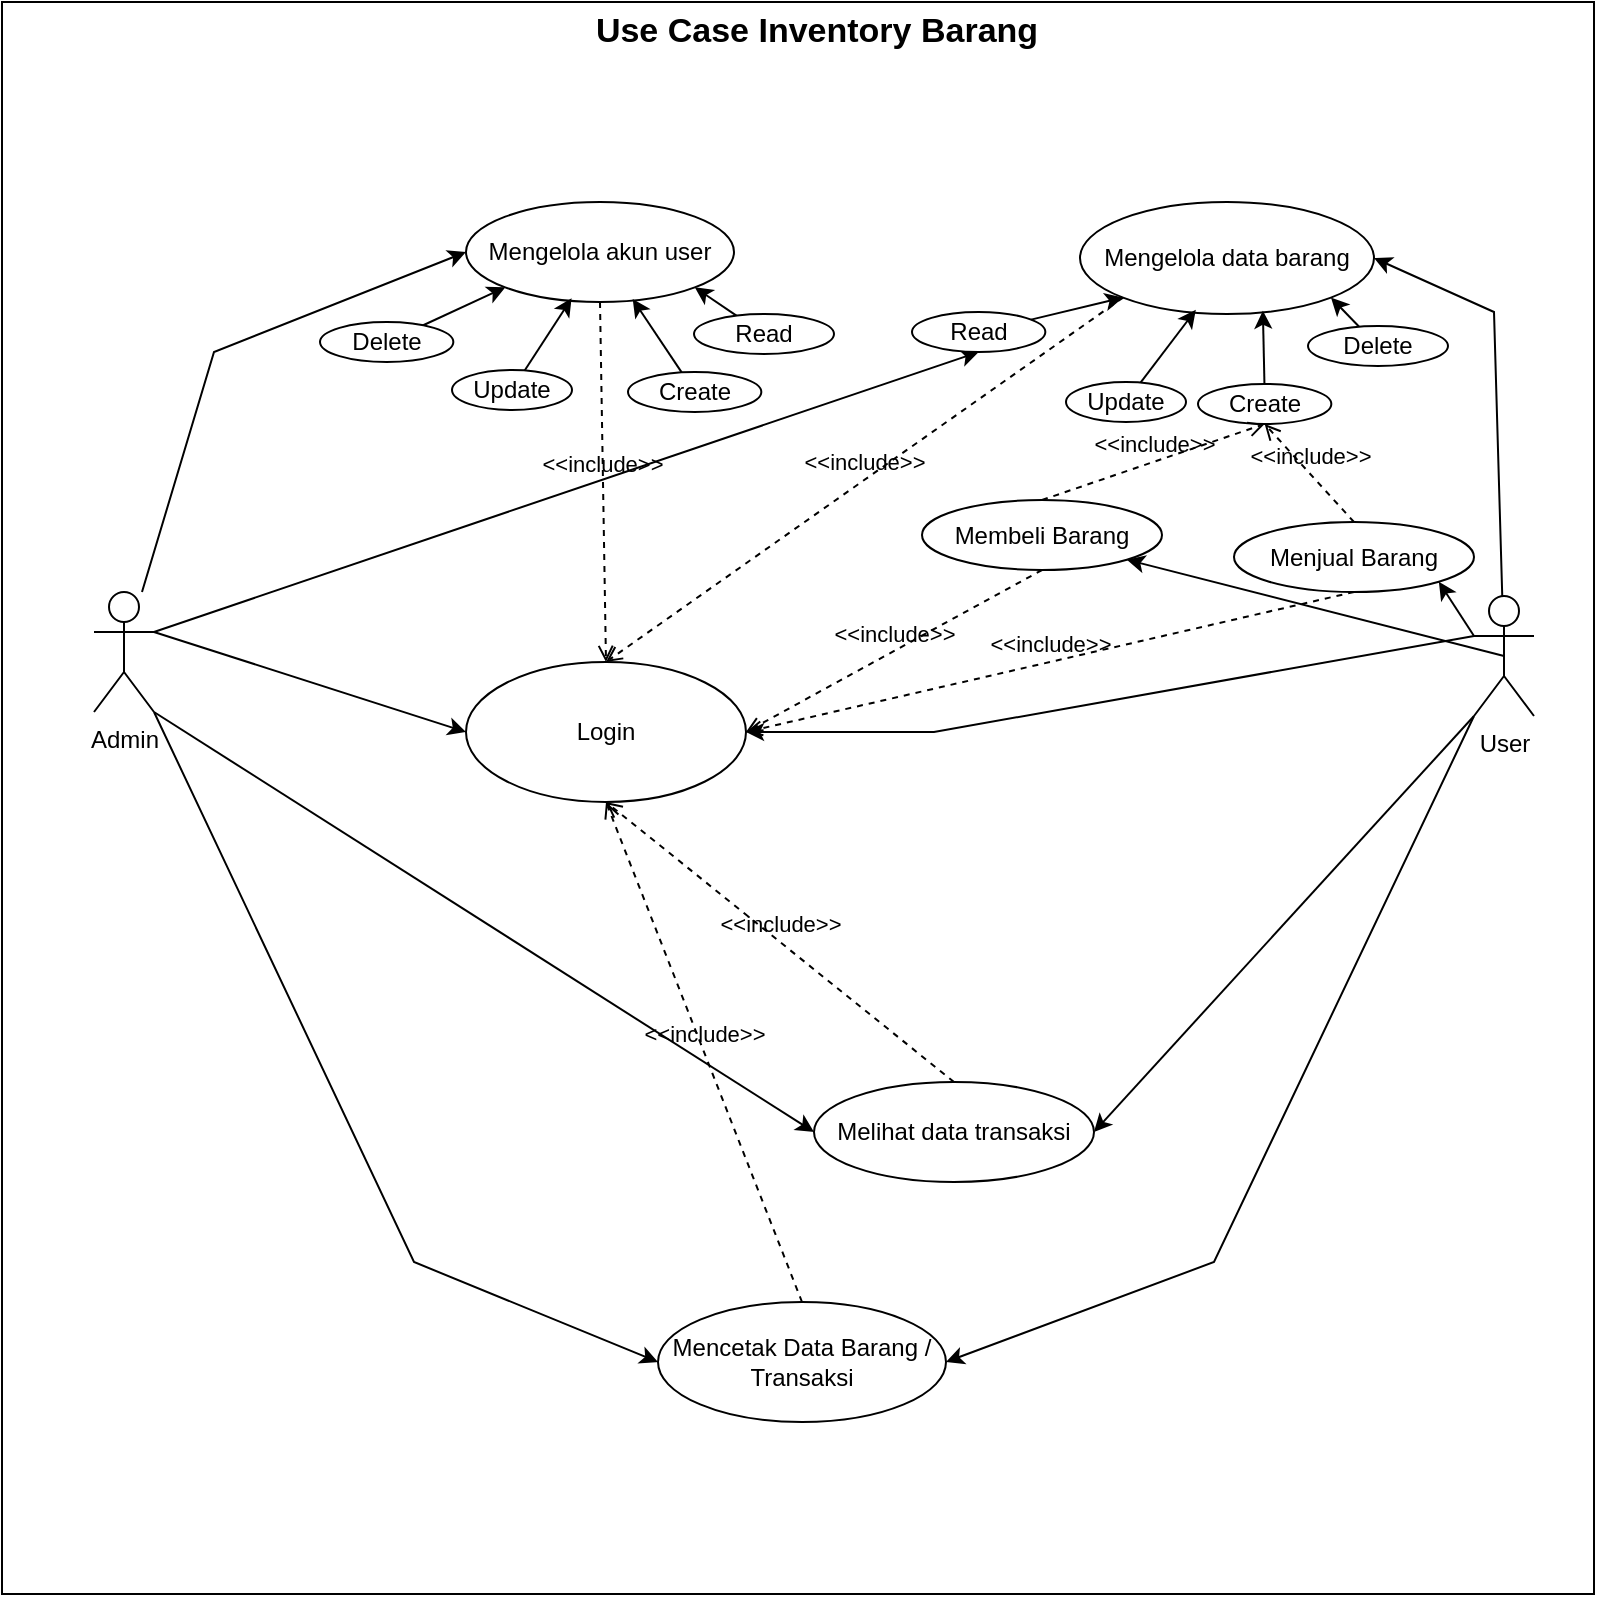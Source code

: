 <mxfile version="26.0.2">
  <diagram name="Page-0" id="Page-0">
    <mxGraphModel dx="1354" dy="668" grid="1" gridSize="10" guides="1" tooltips="1" connect="1" arrows="1" fold="1" page="1" pageScale="1" pageWidth="947.21" pageHeight="664.63" math="0" shadow="0">
      <root>
        <mxCell id="0" />
        <mxCell id="1" parent="0" />
        <mxCell id="GXTbiDGdWHNC-CewPIee-62" value="" style="whiteSpace=wrap;html=1;aspect=fixed;" parent="1" vertex="1">
          <mxGeometry x="74" y="10" width="796" height="796" as="geometry" />
        </mxCell>
        <mxCell id="GXTbiDGdWHNC-CewPIee-15" style="rounded=0;orthogonalLoop=1;jettySize=auto;html=1;entryX=0;entryY=0.5;entryDx=0;entryDy=0;" parent="1" source="GXTbiDGdWHNC-CewPIee-2" target="GXTbiDGdWHNC-CewPIee-4" edge="1">
          <mxGeometry relative="1" as="geometry">
            <Array as="points">
              <mxPoint x="180" y="185" />
            </Array>
          </mxGeometry>
        </mxCell>
        <mxCell id="GXTbiDGdWHNC-CewPIee-26" style="rounded=0;orthogonalLoop=1;jettySize=auto;html=1;entryX=0.5;entryY=1;entryDx=0;entryDy=0;exitX=1;exitY=0.333;exitDx=0;exitDy=0;exitPerimeter=0;" parent="1" source="GXTbiDGdWHNC-CewPIee-2" target="GXTbiDGdWHNC-CewPIee-18" edge="1">
          <mxGeometry relative="1" as="geometry" />
        </mxCell>
        <mxCell id="GXTbiDGdWHNC-CewPIee-49" style="rounded=0;orthogonalLoop=1;jettySize=auto;html=1;exitX=1;exitY=1;exitDx=0;exitDy=0;exitPerimeter=0;entryX=0;entryY=0.5;entryDx=0;entryDy=0;" parent="1" source="GXTbiDGdWHNC-CewPIee-2" target="GXTbiDGdWHNC-CewPIee-44" edge="1">
          <mxGeometry relative="1" as="geometry" />
        </mxCell>
        <mxCell id="GXTbiDGdWHNC-CewPIee-60" style="rounded=0;orthogonalLoop=1;jettySize=auto;html=1;exitX=1;exitY=1;exitDx=0;exitDy=0;exitPerimeter=0;entryX=0;entryY=0.5;entryDx=0;entryDy=0;" parent="1" source="GXTbiDGdWHNC-CewPIee-2" target="GXTbiDGdWHNC-CewPIee-58" edge="1">
          <mxGeometry relative="1" as="geometry">
            <Array as="points">
              <mxPoint x="280" y="640" />
            </Array>
          </mxGeometry>
        </mxCell>
        <mxCell id="GXTbiDGdWHNC-CewPIee-64" style="rounded=0;orthogonalLoop=1;jettySize=auto;html=1;exitX=1;exitY=0.333;exitDx=0;exitDy=0;exitPerimeter=0;entryX=0;entryY=0.5;entryDx=0;entryDy=0;" parent="1" source="GXTbiDGdWHNC-CewPIee-2" target="GXTbiDGdWHNC-CewPIee-51" edge="1">
          <mxGeometry relative="1" as="geometry" />
        </mxCell>
        <mxCell id="GXTbiDGdWHNC-CewPIee-2" value="Admin" style="shape=umlActor;verticalLabelPosition=bottom;verticalAlign=top;html=1;" parent="1" vertex="1">
          <mxGeometry x="120" y="305" width="30" height="60" as="geometry" />
        </mxCell>
        <mxCell id="GXTbiDGdWHNC-CewPIee-25" style="rounded=0;orthogonalLoop=1;jettySize=auto;html=1;entryX=1;entryY=0.5;entryDx=0;entryDy=0;" parent="1" source="GXTbiDGdWHNC-CewPIee-3" target="GXTbiDGdWHNC-CewPIee-16" edge="1">
          <mxGeometry relative="1" as="geometry">
            <Array as="points">
              <mxPoint x="820" y="165" />
            </Array>
          </mxGeometry>
        </mxCell>
        <mxCell id="GXTbiDGdWHNC-CewPIee-42" style="rounded=0;orthogonalLoop=1;jettySize=auto;html=1;entryX=1;entryY=1;entryDx=0;entryDy=0;exitX=0;exitY=0.333;exitDx=0;exitDy=0;exitPerimeter=0;" parent="1" source="GXTbiDGdWHNC-CewPIee-3" target="GXTbiDGdWHNC-CewPIee-28" edge="1">
          <mxGeometry relative="1" as="geometry">
            <mxPoint x="810" y="319" as="sourcePoint" />
          </mxGeometry>
        </mxCell>
        <mxCell id="GXTbiDGdWHNC-CewPIee-43" style="rounded=0;orthogonalLoop=1;jettySize=auto;html=1;entryX=1;entryY=1;entryDx=0;entryDy=0;exitX=0.5;exitY=0.5;exitDx=0;exitDy=0;exitPerimeter=0;" parent="1" source="GXTbiDGdWHNC-CewPIee-3" target="GXTbiDGdWHNC-CewPIee-37" edge="1">
          <mxGeometry relative="1" as="geometry" />
        </mxCell>
        <mxCell id="GXTbiDGdWHNC-CewPIee-50" style="rounded=0;orthogonalLoop=1;jettySize=auto;html=1;exitX=0;exitY=1;exitDx=0;exitDy=0;exitPerimeter=0;entryX=1;entryY=0.5;entryDx=0;entryDy=0;" parent="1" source="GXTbiDGdWHNC-CewPIee-3" target="GXTbiDGdWHNC-CewPIee-44" edge="1">
          <mxGeometry relative="1" as="geometry" />
        </mxCell>
        <mxCell id="GXTbiDGdWHNC-CewPIee-59" style="rounded=0;orthogonalLoop=1;jettySize=auto;html=1;exitX=0;exitY=1;exitDx=0;exitDy=0;exitPerimeter=0;entryX=1;entryY=0.5;entryDx=0;entryDy=0;" parent="1" source="GXTbiDGdWHNC-CewPIee-3" target="GXTbiDGdWHNC-CewPIee-58" edge="1">
          <mxGeometry relative="1" as="geometry">
            <Array as="points">
              <mxPoint x="680" y="640" />
            </Array>
          </mxGeometry>
        </mxCell>
        <mxCell id="GXTbiDGdWHNC-CewPIee-65" style="rounded=0;orthogonalLoop=1;jettySize=auto;html=1;exitX=0;exitY=0.333;exitDx=0;exitDy=0;exitPerimeter=0;entryX=1;entryY=0.5;entryDx=0;entryDy=0;" parent="1" source="GXTbiDGdWHNC-CewPIee-3" target="GXTbiDGdWHNC-CewPIee-51" edge="1">
          <mxGeometry relative="1" as="geometry">
            <Array as="points">
              <mxPoint x="540" y="375" />
            </Array>
          </mxGeometry>
        </mxCell>
        <mxCell id="GXTbiDGdWHNC-CewPIee-3" value="User&lt;div&gt;&lt;br&gt;&lt;/div&gt;" style="shape=umlActor;verticalLabelPosition=bottom;verticalAlign=top;html=1;" parent="1" vertex="1">
          <mxGeometry x="810" y="307" width="30" height="60" as="geometry" />
        </mxCell>
        <mxCell id="GXTbiDGdWHNC-CewPIee-4" value="Mengelola akun user" style="ellipse;whiteSpace=wrap;html=1;" parent="1" vertex="1">
          <mxGeometry x="306" y="110" width="134" height="50" as="geometry" />
        </mxCell>
        <mxCell id="GXTbiDGdWHNC-CewPIee-11" style="rounded=0;orthogonalLoop=1;jettySize=auto;html=1;entryX=0;entryY=1;entryDx=0;entryDy=0;" parent="1" source="GXTbiDGdWHNC-CewPIee-5" target="GXTbiDGdWHNC-CewPIee-4" edge="1">
          <mxGeometry relative="1" as="geometry" />
        </mxCell>
        <mxCell id="GXTbiDGdWHNC-CewPIee-5" value="Delete" style="ellipse;whiteSpace=wrap;html=1;" parent="1" vertex="1">
          <mxGeometry x="233" y="170" width="66.67" height="20" as="geometry" />
        </mxCell>
        <mxCell id="GXTbiDGdWHNC-CewPIee-6" value="Update" style="ellipse;whiteSpace=wrap;html=1;" parent="1" vertex="1">
          <mxGeometry x="299" y="194" width="60" height="20" as="geometry" />
        </mxCell>
        <mxCell id="GXTbiDGdWHNC-CewPIee-7" value="Create" style="ellipse;whiteSpace=wrap;html=1;" parent="1" vertex="1">
          <mxGeometry x="387" y="195" width="66.67" height="20" as="geometry" />
        </mxCell>
        <mxCell id="GXTbiDGdWHNC-CewPIee-14" style="rounded=0;orthogonalLoop=1;jettySize=auto;html=1;entryX=1;entryY=1;entryDx=0;entryDy=0;" parent="1" source="GXTbiDGdWHNC-CewPIee-8" target="GXTbiDGdWHNC-CewPIee-4" edge="1">
          <mxGeometry relative="1" as="geometry" />
        </mxCell>
        <mxCell id="GXTbiDGdWHNC-CewPIee-8" value="Read" style="ellipse;whiteSpace=wrap;html=1;" parent="1" vertex="1">
          <mxGeometry x="420" y="166" width="70" height="20" as="geometry" />
        </mxCell>
        <mxCell id="GXTbiDGdWHNC-CewPIee-12" style="rounded=0;orthogonalLoop=1;jettySize=auto;html=1;entryX=0.394;entryY=0.963;entryDx=0;entryDy=0;entryPerimeter=0;" parent="1" source="GXTbiDGdWHNC-CewPIee-6" target="GXTbiDGdWHNC-CewPIee-4" edge="1">
          <mxGeometry relative="1" as="geometry" />
        </mxCell>
        <mxCell id="GXTbiDGdWHNC-CewPIee-13" style="rounded=0;orthogonalLoop=1;jettySize=auto;html=1;entryX=0.622;entryY=0.971;entryDx=0;entryDy=0;entryPerimeter=0;" parent="1" source="GXTbiDGdWHNC-CewPIee-7" target="GXTbiDGdWHNC-CewPIee-4" edge="1">
          <mxGeometry relative="1" as="geometry" />
        </mxCell>
        <mxCell id="GXTbiDGdWHNC-CewPIee-16" value="Mengelola data barang" style="ellipse;whiteSpace=wrap;html=1;" parent="1" vertex="1">
          <mxGeometry x="613" y="110" width="147" height="56" as="geometry" />
        </mxCell>
        <mxCell id="GXTbiDGdWHNC-CewPIee-17" style="rounded=0;orthogonalLoop=1;jettySize=auto;html=1;entryX=0;entryY=1;entryDx=0;entryDy=0;" parent="1" source="GXTbiDGdWHNC-CewPIee-18" target="GXTbiDGdWHNC-CewPIee-16" edge="1">
          <mxGeometry relative="1" as="geometry" />
        </mxCell>
        <mxCell id="GXTbiDGdWHNC-CewPIee-18" value="Read" style="ellipse;whiteSpace=wrap;html=1;" parent="1" vertex="1">
          <mxGeometry x="529" y="165" width="66.67" height="20" as="geometry" />
        </mxCell>
        <mxCell id="GXTbiDGdWHNC-CewPIee-19" value="Update" style="ellipse;whiteSpace=wrap;html=1;" parent="1" vertex="1">
          <mxGeometry x="606" y="200" width="60" height="20" as="geometry" />
        </mxCell>
        <mxCell id="GXTbiDGdWHNC-CewPIee-20" value="Create" style="ellipse;whiteSpace=wrap;html=1;" parent="1" vertex="1">
          <mxGeometry x="672" y="201" width="66.67" height="20" as="geometry" />
        </mxCell>
        <mxCell id="GXTbiDGdWHNC-CewPIee-21" style="rounded=0;orthogonalLoop=1;jettySize=auto;html=1;entryX=1;entryY=1;entryDx=0;entryDy=0;" parent="1" source="GXTbiDGdWHNC-CewPIee-22" target="GXTbiDGdWHNC-CewPIee-16" edge="1">
          <mxGeometry relative="1" as="geometry" />
        </mxCell>
        <mxCell id="GXTbiDGdWHNC-CewPIee-22" value="Delete" style="ellipse;whiteSpace=wrap;html=1;" parent="1" vertex="1">
          <mxGeometry x="727" y="172" width="70" height="20" as="geometry" />
        </mxCell>
        <mxCell id="GXTbiDGdWHNC-CewPIee-23" style="rounded=0;orthogonalLoop=1;jettySize=auto;html=1;entryX=0.394;entryY=0.963;entryDx=0;entryDy=0;entryPerimeter=0;" parent="1" source="GXTbiDGdWHNC-CewPIee-19" target="GXTbiDGdWHNC-CewPIee-16" edge="1">
          <mxGeometry relative="1" as="geometry" />
        </mxCell>
        <mxCell id="GXTbiDGdWHNC-CewPIee-24" style="rounded=0;orthogonalLoop=1;jettySize=auto;html=1;entryX=0.622;entryY=0.971;entryDx=0;entryDy=0;entryPerimeter=0;" parent="1" source="GXTbiDGdWHNC-CewPIee-20" target="GXTbiDGdWHNC-CewPIee-16" edge="1">
          <mxGeometry relative="1" as="geometry" />
        </mxCell>
        <mxCell id="GXTbiDGdWHNC-CewPIee-28" value="Menjual Barang" style="ellipse;whiteSpace=wrap;html=1;" parent="1" vertex="1">
          <mxGeometry x="690" y="270" width="120" height="35" as="geometry" />
        </mxCell>
        <mxCell id="GXTbiDGdWHNC-CewPIee-37" value="Membeli Barang" style="ellipse;whiteSpace=wrap;html=1;" parent="1" vertex="1">
          <mxGeometry x="534" y="259" width="120" height="35" as="geometry" />
        </mxCell>
        <mxCell id="GXTbiDGdWHNC-CewPIee-44" value="Melihat data transaksi" style="ellipse;whiteSpace=wrap;html=1;" parent="1" vertex="1">
          <mxGeometry x="480" y="550" width="140" height="50" as="geometry" />
        </mxCell>
        <mxCell id="GXTbiDGdWHNC-CewPIee-47" value="&amp;lt;&amp;lt;include&amp;gt;&amp;gt;" style="html=1;verticalAlign=bottom;labelBackgroundColor=none;endArrow=open;endFill=0;dashed=1;rounded=0;entryX=0.5;entryY=1;entryDx=0;entryDy=0;exitX=0.5;exitY=0;exitDx=0;exitDy=0;" parent="1" source="GXTbiDGdWHNC-CewPIee-28" target="GXTbiDGdWHNC-CewPIee-20" edge="1">
          <mxGeometry width="160" relative="1" as="geometry">
            <mxPoint x="340" y="305" as="sourcePoint" />
            <mxPoint x="500" y="305" as="targetPoint" />
          </mxGeometry>
        </mxCell>
        <mxCell id="GXTbiDGdWHNC-CewPIee-48" value="&amp;lt;&amp;lt;include&amp;gt;&amp;gt;" style="html=1;verticalAlign=bottom;labelBackgroundColor=none;endArrow=open;endFill=0;dashed=1;rounded=0;entryX=0.5;entryY=1;entryDx=0;entryDy=0;exitX=0.5;exitY=0;exitDx=0;exitDy=0;" parent="1" source="GXTbiDGdWHNC-CewPIee-37" target="GXTbiDGdWHNC-CewPIee-20" edge="1">
          <mxGeometry width="160" relative="1" as="geometry">
            <mxPoint x="600" y="445" as="sourcePoint" />
            <mxPoint x="715" y="231" as="targetPoint" />
          </mxGeometry>
        </mxCell>
        <mxCell id="GXTbiDGdWHNC-CewPIee-51" value="Login" style="ellipse;whiteSpace=wrap;html=1;" parent="1" vertex="1">
          <mxGeometry x="306" y="340" width="140" height="70" as="geometry" />
        </mxCell>
        <mxCell id="GXTbiDGdWHNC-CewPIee-52" value="&amp;lt;&amp;lt;include&amp;gt;&amp;gt;" style="html=1;verticalAlign=bottom;labelBackgroundColor=none;endArrow=open;endFill=0;dashed=1;rounded=0;entryX=0.5;entryY=1;entryDx=0;entryDy=0;exitX=0.5;exitY=0;exitDx=0;exitDy=0;" parent="1" source="GXTbiDGdWHNC-CewPIee-44" target="GXTbiDGdWHNC-CewPIee-51" edge="1">
          <mxGeometry width="160" relative="1" as="geometry">
            <mxPoint x="340" y="305" as="sourcePoint" />
            <mxPoint x="500" y="305" as="targetPoint" />
          </mxGeometry>
        </mxCell>
        <mxCell id="GXTbiDGdWHNC-CewPIee-53" value="&amp;lt;&amp;lt;include&amp;gt;&amp;gt;" style="html=1;verticalAlign=bottom;labelBackgroundColor=none;endArrow=open;endFill=0;dashed=1;rounded=0;exitX=0.5;exitY=1;exitDx=0;exitDy=0;entryX=0.5;entryY=0;entryDx=0;entryDy=0;" parent="1" source="GXTbiDGdWHNC-CewPIee-4" target="GXTbiDGdWHNC-CewPIee-51" edge="1">
          <mxGeometry width="160" relative="1" as="geometry">
            <mxPoint x="340" y="305" as="sourcePoint" />
            <mxPoint x="500" y="305" as="targetPoint" />
          </mxGeometry>
        </mxCell>
        <mxCell id="GXTbiDGdWHNC-CewPIee-55" value="&amp;lt;&amp;lt;include&amp;gt;&amp;gt;" style="html=1;verticalAlign=bottom;labelBackgroundColor=none;endArrow=open;endFill=0;dashed=1;rounded=0;exitX=0;exitY=1;exitDx=0;exitDy=0;entryX=0.5;entryY=0;entryDx=0;entryDy=0;" parent="1" source="GXTbiDGdWHNC-CewPIee-16" target="GXTbiDGdWHNC-CewPIee-51" edge="1">
          <mxGeometry width="160" relative="1" as="geometry">
            <mxPoint x="340" y="305" as="sourcePoint" />
            <mxPoint x="500" y="305" as="targetPoint" />
          </mxGeometry>
        </mxCell>
        <mxCell id="GXTbiDGdWHNC-CewPIee-56" value="&amp;lt;&amp;lt;include&amp;gt;&amp;gt;" style="html=1;verticalAlign=bottom;labelBackgroundColor=none;endArrow=open;endFill=0;dashed=1;rounded=0;exitX=0.5;exitY=1;exitDx=0;exitDy=0;entryX=1;entryY=0.5;entryDx=0;entryDy=0;" parent="1" source="GXTbiDGdWHNC-CewPIee-37" target="GXTbiDGdWHNC-CewPIee-51" edge="1">
          <mxGeometry width="160" relative="1" as="geometry">
            <mxPoint x="340" y="305" as="sourcePoint" />
            <mxPoint x="500" y="305" as="targetPoint" />
          </mxGeometry>
        </mxCell>
        <mxCell id="GXTbiDGdWHNC-CewPIee-57" value="&amp;lt;&amp;lt;include&amp;gt;&amp;gt;" style="html=1;verticalAlign=bottom;labelBackgroundColor=none;endArrow=open;endFill=0;dashed=1;rounded=0;exitX=0.5;exitY=1;exitDx=0;exitDy=0;entryX=1;entryY=0.5;entryDx=0;entryDy=0;" parent="1" source="GXTbiDGdWHNC-CewPIee-28" target="GXTbiDGdWHNC-CewPIee-51" edge="1">
          <mxGeometry width="160" relative="1" as="geometry">
            <mxPoint x="340" y="305" as="sourcePoint" />
            <mxPoint x="500" y="305" as="targetPoint" />
          </mxGeometry>
        </mxCell>
        <mxCell id="GXTbiDGdWHNC-CewPIee-58" value="Mencetak Data Barang / Transaksi" style="ellipse;whiteSpace=wrap;html=1;" parent="1" vertex="1">
          <mxGeometry x="402" y="660" width="144" height="60" as="geometry" />
        </mxCell>
        <mxCell id="GXTbiDGdWHNC-CewPIee-61" value="&amp;lt;&amp;lt;include&amp;gt;&amp;gt;" style="html=1;verticalAlign=bottom;labelBackgroundColor=none;endArrow=open;endFill=0;dashed=1;rounded=0;exitX=0.5;exitY=0;exitDx=0;exitDy=0;entryX=0.5;entryY=1;entryDx=0;entryDy=0;" parent="1" source="GXTbiDGdWHNC-CewPIee-58" target="GXTbiDGdWHNC-CewPIee-51" edge="1">
          <mxGeometry width="160" relative="1" as="geometry">
            <mxPoint x="340" y="425" as="sourcePoint" />
            <mxPoint x="500" y="425" as="targetPoint" />
          </mxGeometry>
        </mxCell>
        <mxCell id="GXTbiDGdWHNC-CewPIee-63" value="Use Case Inventory Barang" style="text;html=1;align=center;verticalAlign=middle;resizable=0;points=[];autosize=1;strokeColor=none;fillColor=none;fontStyle=1;fontSize=17;" parent="1" vertex="1">
          <mxGeometry x="365.67" y="10" width="230" height="30" as="geometry" />
        </mxCell>
      </root>
    </mxGraphModel>
  </diagram>
</mxfile>
